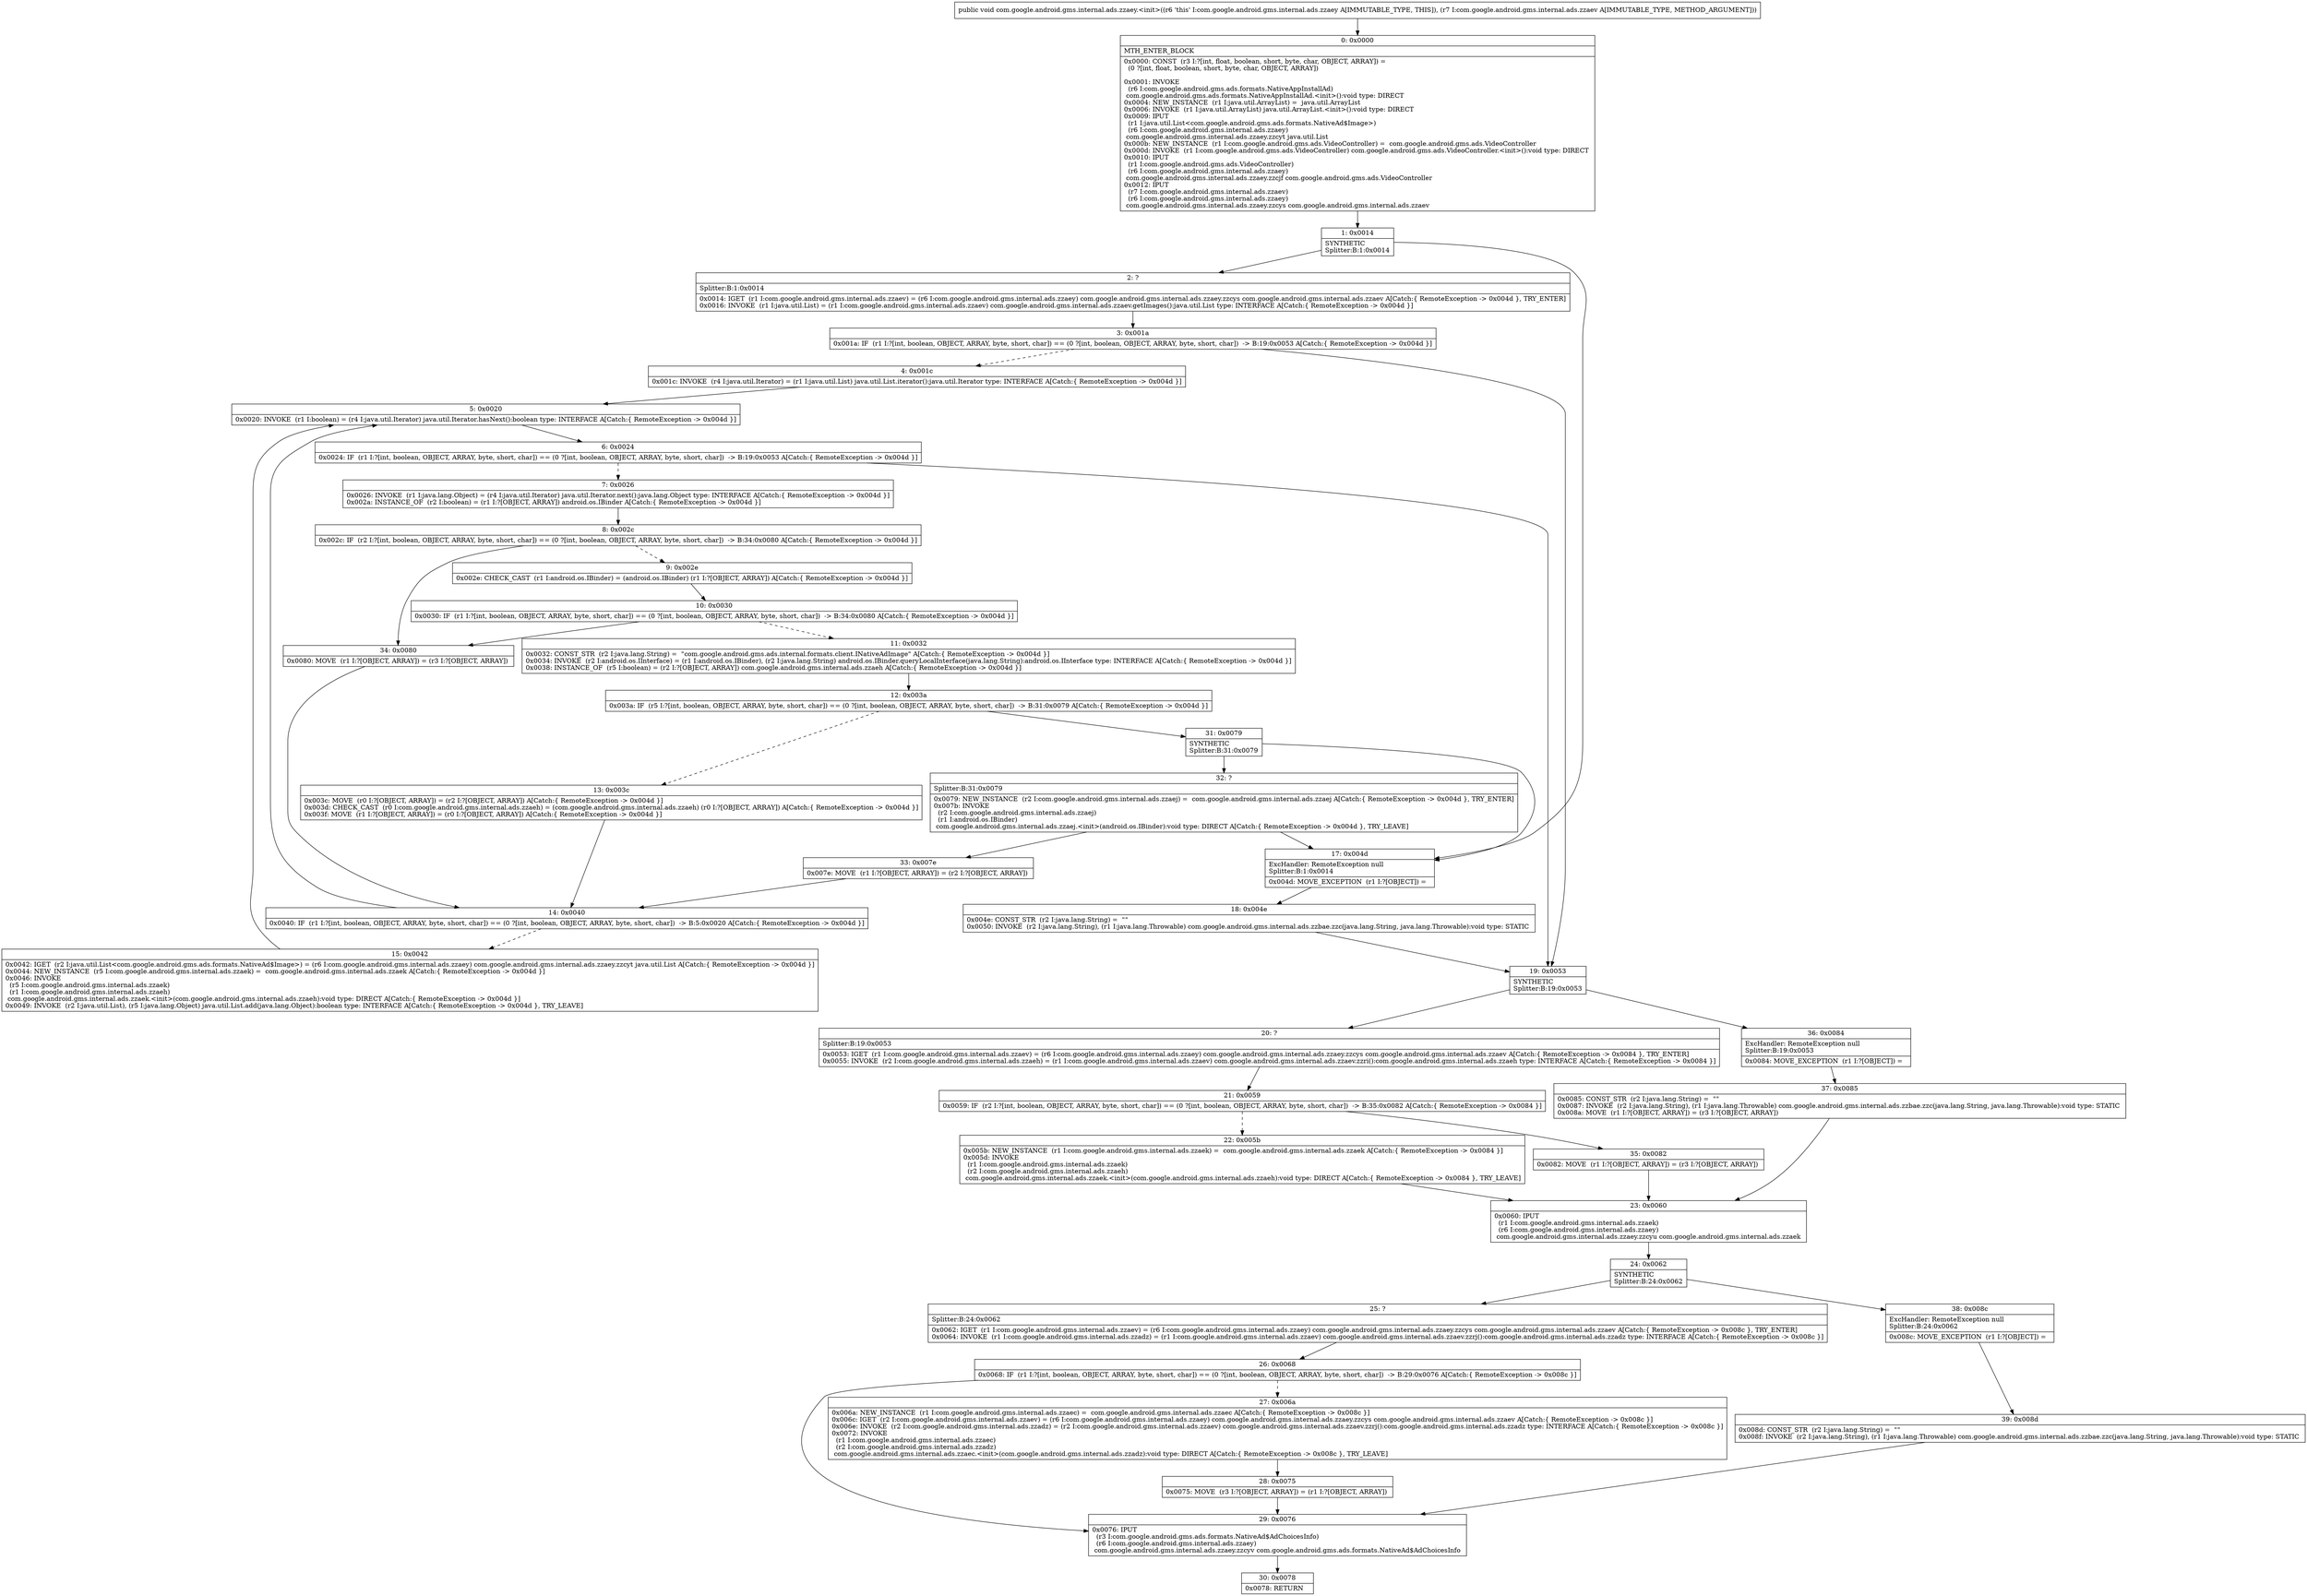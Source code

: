 digraph "CFG forcom.google.android.gms.internal.ads.zzaey.\<init\>(Lcom\/google\/android\/gms\/internal\/ads\/zzaev;)V" {
Node_0 [shape=record,label="{0\:\ 0x0000|MTH_ENTER_BLOCK\l|0x0000: CONST  (r3 I:?[int, float, boolean, short, byte, char, OBJECT, ARRAY]) = \l  (0 ?[int, float, boolean, short, byte, char, OBJECT, ARRAY])\l \l0x0001: INVOKE  \l  (r6 I:com.google.android.gms.ads.formats.NativeAppInstallAd)\l com.google.android.gms.ads.formats.NativeAppInstallAd.\<init\>():void type: DIRECT \l0x0004: NEW_INSTANCE  (r1 I:java.util.ArrayList) =  java.util.ArrayList \l0x0006: INVOKE  (r1 I:java.util.ArrayList) java.util.ArrayList.\<init\>():void type: DIRECT \l0x0009: IPUT  \l  (r1 I:java.util.List\<com.google.android.gms.ads.formats.NativeAd$Image\>)\l  (r6 I:com.google.android.gms.internal.ads.zzaey)\l com.google.android.gms.internal.ads.zzaey.zzcyt java.util.List \l0x000b: NEW_INSTANCE  (r1 I:com.google.android.gms.ads.VideoController) =  com.google.android.gms.ads.VideoController \l0x000d: INVOKE  (r1 I:com.google.android.gms.ads.VideoController) com.google.android.gms.ads.VideoController.\<init\>():void type: DIRECT \l0x0010: IPUT  \l  (r1 I:com.google.android.gms.ads.VideoController)\l  (r6 I:com.google.android.gms.internal.ads.zzaey)\l com.google.android.gms.internal.ads.zzaey.zzcjf com.google.android.gms.ads.VideoController \l0x0012: IPUT  \l  (r7 I:com.google.android.gms.internal.ads.zzaev)\l  (r6 I:com.google.android.gms.internal.ads.zzaey)\l com.google.android.gms.internal.ads.zzaey.zzcys com.google.android.gms.internal.ads.zzaev \l}"];
Node_1 [shape=record,label="{1\:\ 0x0014|SYNTHETIC\lSplitter:B:1:0x0014\l}"];
Node_2 [shape=record,label="{2\:\ ?|Splitter:B:1:0x0014\l|0x0014: IGET  (r1 I:com.google.android.gms.internal.ads.zzaev) = (r6 I:com.google.android.gms.internal.ads.zzaey) com.google.android.gms.internal.ads.zzaey.zzcys com.google.android.gms.internal.ads.zzaev A[Catch:\{ RemoteException \-\> 0x004d \}, TRY_ENTER]\l0x0016: INVOKE  (r1 I:java.util.List) = (r1 I:com.google.android.gms.internal.ads.zzaev) com.google.android.gms.internal.ads.zzaev.getImages():java.util.List type: INTERFACE A[Catch:\{ RemoteException \-\> 0x004d \}]\l}"];
Node_3 [shape=record,label="{3\:\ 0x001a|0x001a: IF  (r1 I:?[int, boolean, OBJECT, ARRAY, byte, short, char]) == (0 ?[int, boolean, OBJECT, ARRAY, byte, short, char])  \-\> B:19:0x0053 A[Catch:\{ RemoteException \-\> 0x004d \}]\l}"];
Node_4 [shape=record,label="{4\:\ 0x001c|0x001c: INVOKE  (r4 I:java.util.Iterator) = (r1 I:java.util.List) java.util.List.iterator():java.util.Iterator type: INTERFACE A[Catch:\{ RemoteException \-\> 0x004d \}]\l}"];
Node_5 [shape=record,label="{5\:\ 0x0020|0x0020: INVOKE  (r1 I:boolean) = (r4 I:java.util.Iterator) java.util.Iterator.hasNext():boolean type: INTERFACE A[Catch:\{ RemoteException \-\> 0x004d \}]\l}"];
Node_6 [shape=record,label="{6\:\ 0x0024|0x0024: IF  (r1 I:?[int, boolean, OBJECT, ARRAY, byte, short, char]) == (0 ?[int, boolean, OBJECT, ARRAY, byte, short, char])  \-\> B:19:0x0053 A[Catch:\{ RemoteException \-\> 0x004d \}]\l}"];
Node_7 [shape=record,label="{7\:\ 0x0026|0x0026: INVOKE  (r1 I:java.lang.Object) = (r4 I:java.util.Iterator) java.util.Iterator.next():java.lang.Object type: INTERFACE A[Catch:\{ RemoteException \-\> 0x004d \}]\l0x002a: INSTANCE_OF  (r2 I:boolean) = (r1 I:?[OBJECT, ARRAY]) android.os.IBinder A[Catch:\{ RemoteException \-\> 0x004d \}]\l}"];
Node_8 [shape=record,label="{8\:\ 0x002c|0x002c: IF  (r2 I:?[int, boolean, OBJECT, ARRAY, byte, short, char]) == (0 ?[int, boolean, OBJECT, ARRAY, byte, short, char])  \-\> B:34:0x0080 A[Catch:\{ RemoteException \-\> 0x004d \}]\l}"];
Node_9 [shape=record,label="{9\:\ 0x002e|0x002e: CHECK_CAST  (r1 I:android.os.IBinder) = (android.os.IBinder) (r1 I:?[OBJECT, ARRAY]) A[Catch:\{ RemoteException \-\> 0x004d \}]\l}"];
Node_10 [shape=record,label="{10\:\ 0x0030|0x0030: IF  (r1 I:?[int, boolean, OBJECT, ARRAY, byte, short, char]) == (0 ?[int, boolean, OBJECT, ARRAY, byte, short, char])  \-\> B:34:0x0080 A[Catch:\{ RemoteException \-\> 0x004d \}]\l}"];
Node_11 [shape=record,label="{11\:\ 0x0032|0x0032: CONST_STR  (r2 I:java.lang.String) =  \"com.google.android.gms.ads.internal.formats.client.INativeAdImage\" A[Catch:\{ RemoteException \-\> 0x004d \}]\l0x0034: INVOKE  (r2 I:android.os.IInterface) = (r1 I:android.os.IBinder), (r2 I:java.lang.String) android.os.IBinder.queryLocalInterface(java.lang.String):android.os.IInterface type: INTERFACE A[Catch:\{ RemoteException \-\> 0x004d \}]\l0x0038: INSTANCE_OF  (r5 I:boolean) = (r2 I:?[OBJECT, ARRAY]) com.google.android.gms.internal.ads.zzaeh A[Catch:\{ RemoteException \-\> 0x004d \}]\l}"];
Node_12 [shape=record,label="{12\:\ 0x003a|0x003a: IF  (r5 I:?[int, boolean, OBJECT, ARRAY, byte, short, char]) == (0 ?[int, boolean, OBJECT, ARRAY, byte, short, char])  \-\> B:31:0x0079 A[Catch:\{ RemoteException \-\> 0x004d \}]\l}"];
Node_13 [shape=record,label="{13\:\ 0x003c|0x003c: MOVE  (r0 I:?[OBJECT, ARRAY]) = (r2 I:?[OBJECT, ARRAY]) A[Catch:\{ RemoteException \-\> 0x004d \}]\l0x003d: CHECK_CAST  (r0 I:com.google.android.gms.internal.ads.zzaeh) = (com.google.android.gms.internal.ads.zzaeh) (r0 I:?[OBJECT, ARRAY]) A[Catch:\{ RemoteException \-\> 0x004d \}]\l0x003f: MOVE  (r1 I:?[OBJECT, ARRAY]) = (r0 I:?[OBJECT, ARRAY]) A[Catch:\{ RemoteException \-\> 0x004d \}]\l}"];
Node_14 [shape=record,label="{14\:\ 0x0040|0x0040: IF  (r1 I:?[int, boolean, OBJECT, ARRAY, byte, short, char]) == (0 ?[int, boolean, OBJECT, ARRAY, byte, short, char])  \-\> B:5:0x0020 A[Catch:\{ RemoteException \-\> 0x004d \}]\l}"];
Node_15 [shape=record,label="{15\:\ 0x0042|0x0042: IGET  (r2 I:java.util.List\<com.google.android.gms.ads.formats.NativeAd$Image\>) = (r6 I:com.google.android.gms.internal.ads.zzaey) com.google.android.gms.internal.ads.zzaey.zzcyt java.util.List A[Catch:\{ RemoteException \-\> 0x004d \}]\l0x0044: NEW_INSTANCE  (r5 I:com.google.android.gms.internal.ads.zzaek) =  com.google.android.gms.internal.ads.zzaek A[Catch:\{ RemoteException \-\> 0x004d \}]\l0x0046: INVOKE  \l  (r5 I:com.google.android.gms.internal.ads.zzaek)\l  (r1 I:com.google.android.gms.internal.ads.zzaeh)\l com.google.android.gms.internal.ads.zzaek.\<init\>(com.google.android.gms.internal.ads.zzaeh):void type: DIRECT A[Catch:\{ RemoteException \-\> 0x004d \}]\l0x0049: INVOKE  (r2 I:java.util.List), (r5 I:java.lang.Object) java.util.List.add(java.lang.Object):boolean type: INTERFACE A[Catch:\{ RemoteException \-\> 0x004d \}, TRY_LEAVE]\l}"];
Node_17 [shape=record,label="{17\:\ 0x004d|ExcHandler: RemoteException null\lSplitter:B:1:0x0014\l|0x004d: MOVE_EXCEPTION  (r1 I:?[OBJECT]) =  \l}"];
Node_18 [shape=record,label="{18\:\ 0x004e|0x004e: CONST_STR  (r2 I:java.lang.String) =  \"\" \l0x0050: INVOKE  (r2 I:java.lang.String), (r1 I:java.lang.Throwable) com.google.android.gms.internal.ads.zzbae.zzc(java.lang.String, java.lang.Throwable):void type: STATIC \l}"];
Node_19 [shape=record,label="{19\:\ 0x0053|SYNTHETIC\lSplitter:B:19:0x0053\l}"];
Node_20 [shape=record,label="{20\:\ ?|Splitter:B:19:0x0053\l|0x0053: IGET  (r1 I:com.google.android.gms.internal.ads.zzaev) = (r6 I:com.google.android.gms.internal.ads.zzaey) com.google.android.gms.internal.ads.zzaey.zzcys com.google.android.gms.internal.ads.zzaev A[Catch:\{ RemoteException \-\> 0x0084 \}, TRY_ENTER]\l0x0055: INVOKE  (r2 I:com.google.android.gms.internal.ads.zzaeh) = (r1 I:com.google.android.gms.internal.ads.zzaev) com.google.android.gms.internal.ads.zzaev.zzri():com.google.android.gms.internal.ads.zzaeh type: INTERFACE A[Catch:\{ RemoteException \-\> 0x0084 \}]\l}"];
Node_21 [shape=record,label="{21\:\ 0x0059|0x0059: IF  (r2 I:?[int, boolean, OBJECT, ARRAY, byte, short, char]) == (0 ?[int, boolean, OBJECT, ARRAY, byte, short, char])  \-\> B:35:0x0082 A[Catch:\{ RemoteException \-\> 0x0084 \}]\l}"];
Node_22 [shape=record,label="{22\:\ 0x005b|0x005b: NEW_INSTANCE  (r1 I:com.google.android.gms.internal.ads.zzaek) =  com.google.android.gms.internal.ads.zzaek A[Catch:\{ RemoteException \-\> 0x0084 \}]\l0x005d: INVOKE  \l  (r1 I:com.google.android.gms.internal.ads.zzaek)\l  (r2 I:com.google.android.gms.internal.ads.zzaeh)\l com.google.android.gms.internal.ads.zzaek.\<init\>(com.google.android.gms.internal.ads.zzaeh):void type: DIRECT A[Catch:\{ RemoteException \-\> 0x0084 \}, TRY_LEAVE]\l}"];
Node_23 [shape=record,label="{23\:\ 0x0060|0x0060: IPUT  \l  (r1 I:com.google.android.gms.internal.ads.zzaek)\l  (r6 I:com.google.android.gms.internal.ads.zzaey)\l com.google.android.gms.internal.ads.zzaey.zzcyu com.google.android.gms.internal.ads.zzaek \l}"];
Node_24 [shape=record,label="{24\:\ 0x0062|SYNTHETIC\lSplitter:B:24:0x0062\l}"];
Node_25 [shape=record,label="{25\:\ ?|Splitter:B:24:0x0062\l|0x0062: IGET  (r1 I:com.google.android.gms.internal.ads.zzaev) = (r6 I:com.google.android.gms.internal.ads.zzaey) com.google.android.gms.internal.ads.zzaey.zzcys com.google.android.gms.internal.ads.zzaev A[Catch:\{ RemoteException \-\> 0x008c \}, TRY_ENTER]\l0x0064: INVOKE  (r1 I:com.google.android.gms.internal.ads.zzadz) = (r1 I:com.google.android.gms.internal.ads.zzaev) com.google.android.gms.internal.ads.zzaev.zzrj():com.google.android.gms.internal.ads.zzadz type: INTERFACE A[Catch:\{ RemoteException \-\> 0x008c \}]\l}"];
Node_26 [shape=record,label="{26\:\ 0x0068|0x0068: IF  (r1 I:?[int, boolean, OBJECT, ARRAY, byte, short, char]) == (0 ?[int, boolean, OBJECT, ARRAY, byte, short, char])  \-\> B:29:0x0076 A[Catch:\{ RemoteException \-\> 0x008c \}]\l}"];
Node_27 [shape=record,label="{27\:\ 0x006a|0x006a: NEW_INSTANCE  (r1 I:com.google.android.gms.internal.ads.zzaec) =  com.google.android.gms.internal.ads.zzaec A[Catch:\{ RemoteException \-\> 0x008c \}]\l0x006c: IGET  (r2 I:com.google.android.gms.internal.ads.zzaev) = (r6 I:com.google.android.gms.internal.ads.zzaey) com.google.android.gms.internal.ads.zzaey.zzcys com.google.android.gms.internal.ads.zzaev A[Catch:\{ RemoteException \-\> 0x008c \}]\l0x006e: INVOKE  (r2 I:com.google.android.gms.internal.ads.zzadz) = (r2 I:com.google.android.gms.internal.ads.zzaev) com.google.android.gms.internal.ads.zzaev.zzrj():com.google.android.gms.internal.ads.zzadz type: INTERFACE A[Catch:\{ RemoteException \-\> 0x008c \}]\l0x0072: INVOKE  \l  (r1 I:com.google.android.gms.internal.ads.zzaec)\l  (r2 I:com.google.android.gms.internal.ads.zzadz)\l com.google.android.gms.internal.ads.zzaec.\<init\>(com.google.android.gms.internal.ads.zzadz):void type: DIRECT A[Catch:\{ RemoteException \-\> 0x008c \}, TRY_LEAVE]\l}"];
Node_28 [shape=record,label="{28\:\ 0x0075|0x0075: MOVE  (r3 I:?[OBJECT, ARRAY]) = (r1 I:?[OBJECT, ARRAY]) \l}"];
Node_29 [shape=record,label="{29\:\ 0x0076|0x0076: IPUT  \l  (r3 I:com.google.android.gms.ads.formats.NativeAd$AdChoicesInfo)\l  (r6 I:com.google.android.gms.internal.ads.zzaey)\l com.google.android.gms.internal.ads.zzaey.zzcyv com.google.android.gms.ads.formats.NativeAd$AdChoicesInfo \l}"];
Node_30 [shape=record,label="{30\:\ 0x0078|0x0078: RETURN   \l}"];
Node_31 [shape=record,label="{31\:\ 0x0079|SYNTHETIC\lSplitter:B:31:0x0079\l}"];
Node_32 [shape=record,label="{32\:\ ?|Splitter:B:31:0x0079\l|0x0079: NEW_INSTANCE  (r2 I:com.google.android.gms.internal.ads.zzaej) =  com.google.android.gms.internal.ads.zzaej A[Catch:\{ RemoteException \-\> 0x004d \}, TRY_ENTER]\l0x007b: INVOKE  \l  (r2 I:com.google.android.gms.internal.ads.zzaej)\l  (r1 I:android.os.IBinder)\l com.google.android.gms.internal.ads.zzaej.\<init\>(android.os.IBinder):void type: DIRECT A[Catch:\{ RemoteException \-\> 0x004d \}, TRY_LEAVE]\l}"];
Node_33 [shape=record,label="{33\:\ 0x007e|0x007e: MOVE  (r1 I:?[OBJECT, ARRAY]) = (r2 I:?[OBJECT, ARRAY]) \l}"];
Node_34 [shape=record,label="{34\:\ 0x0080|0x0080: MOVE  (r1 I:?[OBJECT, ARRAY]) = (r3 I:?[OBJECT, ARRAY]) \l}"];
Node_35 [shape=record,label="{35\:\ 0x0082|0x0082: MOVE  (r1 I:?[OBJECT, ARRAY]) = (r3 I:?[OBJECT, ARRAY]) \l}"];
Node_36 [shape=record,label="{36\:\ 0x0084|ExcHandler: RemoteException null\lSplitter:B:19:0x0053\l|0x0084: MOVE_EXCEPTION  (r1 I:?[OBJECT]) =  \l}"];
Node_37 [shape=record,label="{37\:\ 0x0085|0x0085: CONST_STR  (r2 I:java.lang.String) =  \"\" \l0x0087: INVOKE  (r2 I:java.lang.String), (r1 I:java.lang.Throwable) com.google.android.gms.internal.ads.zzbae.zzc(java.lang.String, java.lang.Throwable):void type: STATIC \l0x008a: MOVE  (r1 I:?[OBJECT, ARRAY]) = (r3 I:?[OBJECT, ARRAY]) \l}"];
Node_38 [shape=record,label="{38\:\ 0x008c|ExcHandler: RemoteException null\lSplitter:B:24:0x0062\l|0x008c: MOVE_EXCEPTION  (r1 I:?[OBJECT]) =  \l}"];
Node_39 [shape=record,label="{39\:\ 0x008d|0x008d: CONST_STR  (r2 I:java.lang.String) =  \"\" \l0x008f: INVOKE  (r2 I:java.lang.String), (r1 I:java.lang.Throwable) com.google.android.gms.internal.ads.zzbae.zzc(java.lang.String, java.lang.Throwable):void type: STATIC \l}"];
MethodNode[shape=record,label="{public void com.google.android.gms.internal.ads.zzaey.\<init\>((r6 'this' I:com.google.android.gms.internal.ads.zzaey A[IMMUTABLE_TYPE, THIS]), (r7 I:com.google.android.gms.internal.ads.zzaev A[IMMUTABLE_TYPE, METHOD_ARGUMENT])) }"];
MethodNode -> Node_0;
Node_0 -> Node_1;
Node_1 -> Node_2;
Node_1 -> Node_17;
Node_2 -> Node_3;
Node_3 -> Node_4[style=dashed];
Node_3 -> Node_19;
Node_4 -> Node_5;
Node_5 -> Node_6;
Node_6 -> Node_7[style=dashed];
Node_6 -> Node_19;
Node_7 -> Node_8;
Node_8 -> Node_9[style=dashed];
Node_8 -> Node_34;
Node_9 -> Node_10;
Node_10 -> Node_11[style=dashed];
Node_10 -> Node_34;
Node_11 -> Node_12;
Node_12 -> Node_13[style=dashed];
Node_12 -> Node_31;
Node_13 -> Node_14;
Node_14 -> Node_5;
Node_14 -> Node_15[style=dashed];
Node_15 -> Node_5;
Node_17 -> Node_18;
Node_18 -> Node_19;
Node_19 -> Node_20;
Node_19 -> Node_36;
Node_20 -> Node_21;
Node_21 -> Node_22[style=dashed];
Node_21 -> Node_35;
Node_22 -> Node_23;
Node_23 -> Node_24;
Node_24 -> Node_25;
Node_24 -> Node_38;
Node_25 -> Node_26;
Node_26 -> Node_27[style=dashed];
Node_26 -> Node_29;
Node_27 -> Node_28;
Node_28 -> Node_29;
Node_29 -> Node_30;
Node_31 -> Node_32;
Node_31 -> Node_17;
Node_32 -> Node_33;
Node_32 -> Node_17;
Node_33 -> Node_14;
Node_34 -> Node_14;
Node_35 -> Node_23;
Node_36 -> Node_37;
Node_37 -> Node_23;
Node_38 -> Node_39;
Node_39 -> Node_29;
}

